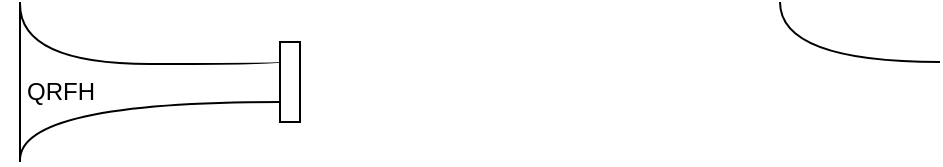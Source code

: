 <mxfile version="28.0.7">
  <diagram name="Page-1" id="T6l5kbxst5cVdcprUycA">
    <mxGraphModel dx="462" dy="256" grid="1" gridSize="10" guides="1" tooltips="1" connect="1" arrows="1" fold="1" page="1" pageScale="1" pageWidth="1169" pageHeight="827" math="0" shadow="0">
      <root>
        <mxCell id="0" />
        <mxCell id="1" parent="0" />
        <mxCell id="H-xJM8WlJq_V_GeNJOxr-5" value="" style="endArrow=none;html=1;rounded=0;edgeStyle=orthogonalEdgeStyle;curved=1;" edge="1" parent="1">
          <mxGeometry width="50" height="50" relative="1" as="geometry">
            <mxPoint x="570" y="160" as="sourcePoint" />
            <mxPoint x="490" y="130" as="targetPoint" />
            <Array as="points">
              <mxPoint x="570" y="160" />
              <mxPoint x="490" y="160" />
            </Array>
          </mxGeometry>
        </mxCell>
        <mxCell id="H-xJM8WlJq_V_GeNJOxr-7" value="QRFH" style="text;html=1;align=center;verticalAlign=middle;resizable=0;points=[];autosize=1;strokeColor=none;fillColor=none;" vertex="1" parent="1">
          <mxGeometry x="100" y="160" width="60" height="30" as="geometry" />
        </mxCell>
        <mxCell id="H-xJM8WlJq_V_GeNJOxr-8" value="" style="rounded=0;whiteSpace=wrap;html=1;" vertex="1" parent="1">
          <mxGeometry x="240" y="150" width="10" height="40" as="geometry" />
        </mxCell>
        <mxCell id="H-xJM8WlJq_V_GeNJOxr-9" value="" style="endArrow=none;html=1;rounded=0;edgeStyle=orthogonalEdgeStyle;curved=1;exitX=0;exitY=0.25;exitDx=0;exitDy=0;" edge="1" parent="1" source="H-xJM8WlJq_V_GeNJOxr-8">
          <mxGeometry width="50" height="50" relative="1" as="geometry">
            <mxPoint x="241" y="161" as="sourcePoint" />
            <mxPoint x="110" y="131" as="targetPoint" />
            <Array as="points">
              <mxPoint x="240" y="161" />
              <mxPoint x="110" y="161" />
            </Array>
          </mxGeometry>
        </mxCell>
        <mxCell id="H-xJM8WlJq_V_GeNJOxr-10" value="" style="endArrow=none;html=1;rounded=0;" edge="1" parent="1">
          <mxGeometry width="50" height="50" relative="1" as="geometry">
            <mxPoint x="110" y="210" as="sourcePoint" />
            <mxPoint x="110" y="130" as="targetPoint" />
          </mxGeometry>
        </mxCell>
        <mxCell id="H-xJM8WlJq_V_GeNJOxr-11" value="" style="endArrow=none;html=1;rounded=0;edgeStyle=orthogonalEdgeStyle;curved=1;exitX=0;exitY=0.25;exitDx=0;exitDy=0;" edge="1" parent="1">
          <mxGeometry width="50" height="50" relative="1" as="geometry">
            <mxPoint x="240" y="180.011" as="sourcePoint" />
            <mxPoint x="110" y="209.011" as="targetPoint" />
            <Array as="points">
              <mxPoint x="240" y="179.011" />
              <mxPoint x="110" y="179.011" />
            </Array>
          </mxGeometry>
        </mxCell>
      </root>
    </mxGraphModel>
  </diagram>
</mxfile>
